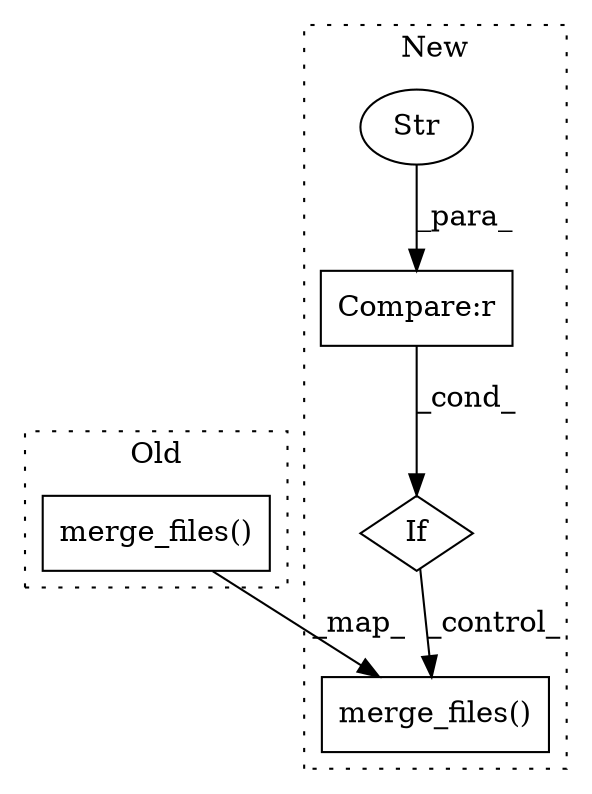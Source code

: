 digraph G {
subgraph cluster0 {
1 [label="merge_files()" a="75" s="1945,1997" l="22,1" shape="box"];
label = "Old";
style="dotted";
}
subgraph cluster1 {
2 [label="merge_files()" a="75" s="2009,2061" l="22,1" shape="box"];
3 [label="If" a="96" s="1977" l="3" shape="diamond"];
4 [label="Compare:r" a="40" s="1980" l="19" shape="box"];
5 [label="Str" a="66" s="1991" l="8" shape="ellipse"];
label = "New";
style="dotted";
}
1 -> 2 [label="_map_"];
3 -> 2 [label="_control_"];
4 -> 3 [label="_cond_"];
5 -> 4 [label="_para_"];
}